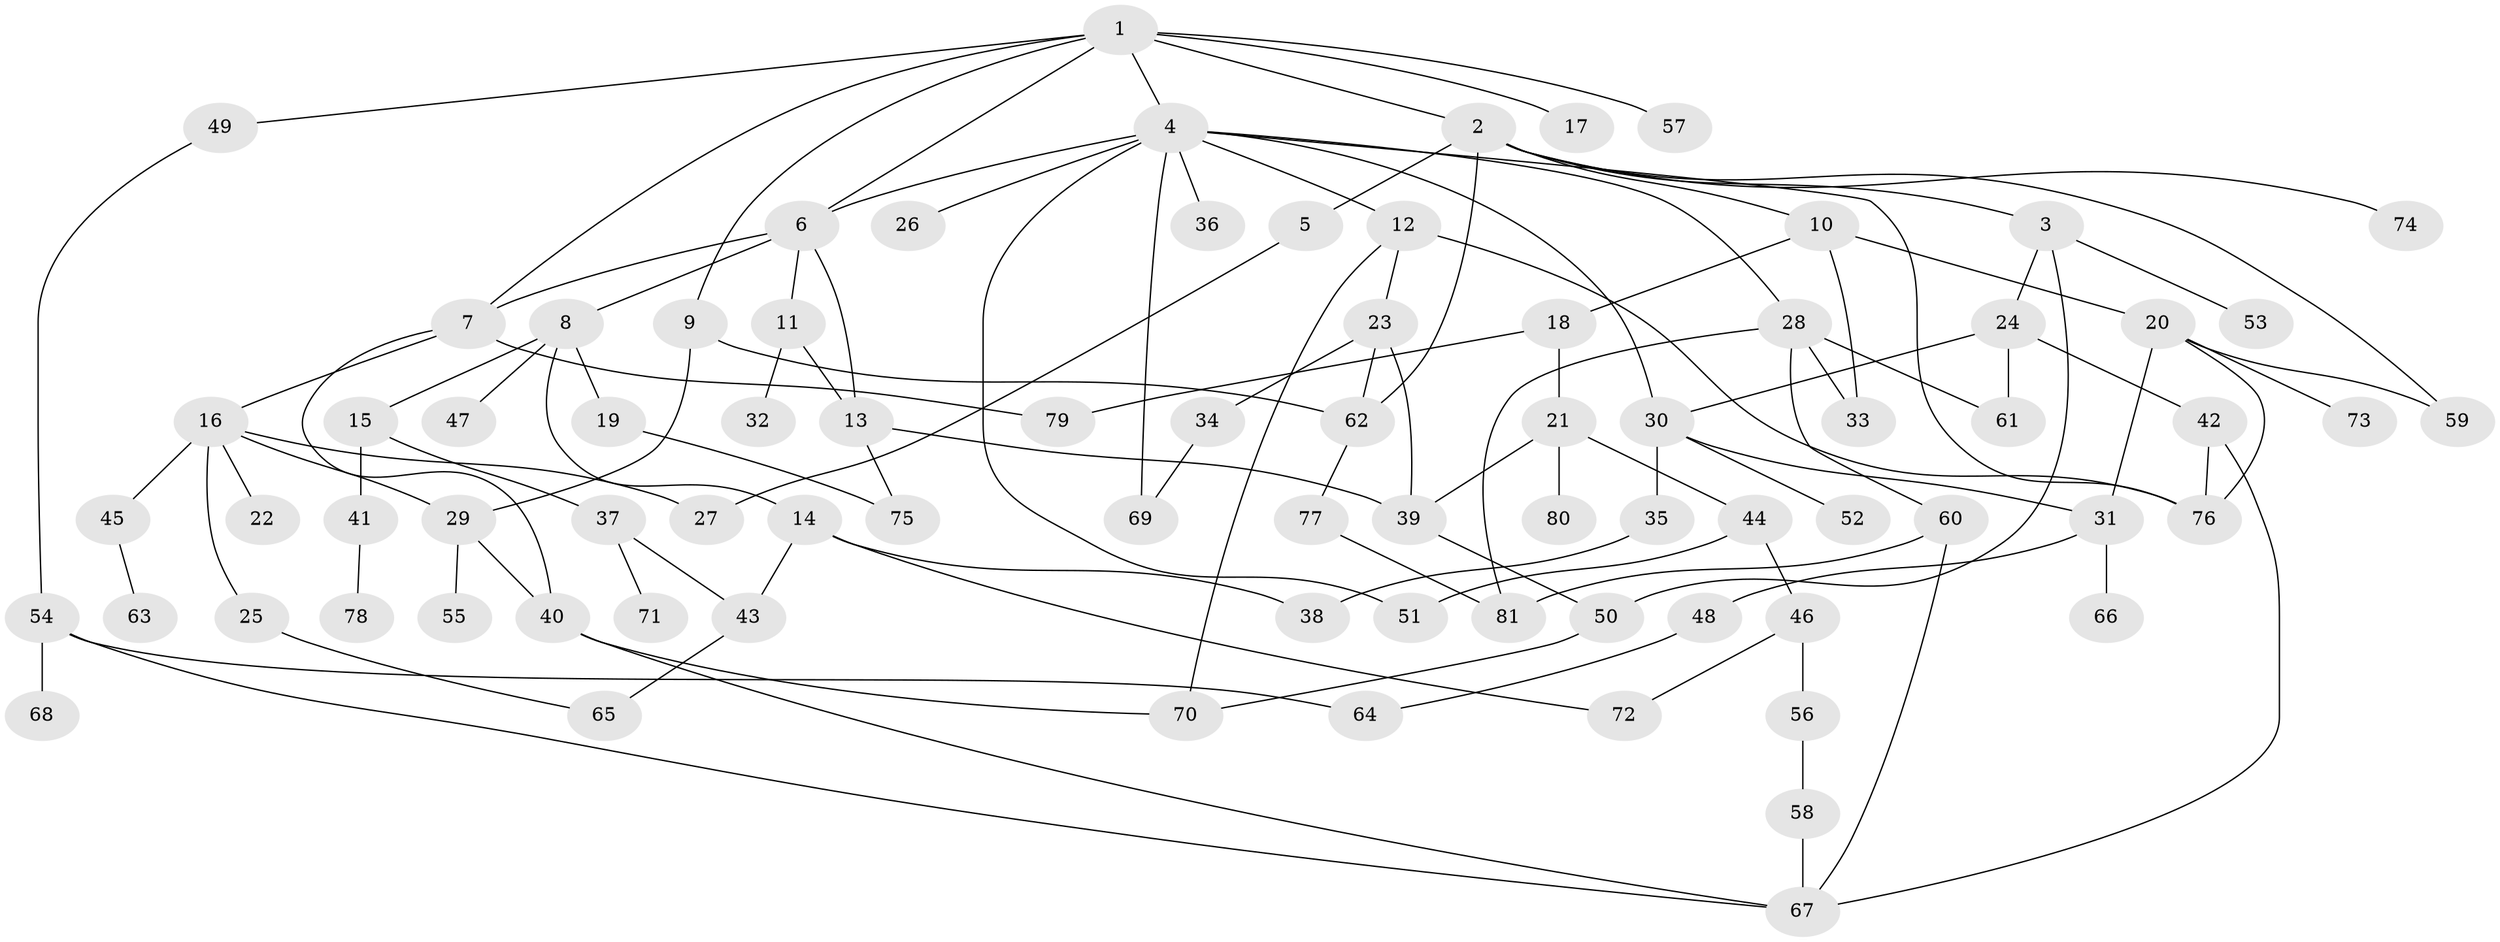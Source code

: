 // Generated by graph-tools (version 1.1) at 2025/49/03/09/25 03:49:20]
// undirected, 81 vertices, 116 edges
graph export_dot {
graph [start="1"]
  node [color=gray90,style=filled];
  1;
  2;
  3;
  4;
  5;
  6;
  7;
  8;
  9;
  10;
  11;
  12;
  13;
  14;
  15;
  16;
  17;
  18;
  19;
  20;
  21;
  22;
  23;
  24;
  25;
  26;
  27;
  28;
  29;
  30;
  31;
  32;
  33;
  34;
  35;
  36;
  37;
  38;
  39;
  40;
  41;
  42;
  43;
  44;
  45;
  46;
  47;
  48;
  49;
  50;
  51;
  52;
  53;
  54;
  55;
  56;
  57;
  58;
  59;
  60;
  61;
  62;
  63;
  64;
  65;
  66;
  67;
  68;
  69;
  70;
  71;
  72;
  73;
  74;
  75;
  76;
  77;
  78;
  79;
  80;
  81;
  1 -- 2;
  1 -- 4;
  1 -- 9;
  1 -- 17;
  1 -- 49;
  1 -- 57;
  1 -- 6;
  1 -- 7;
  2 -- 3;
  2 -- 5;
  2 -- 10;
  2 -- 59;
  2 -- 74;
  2 -- 62;
  3 -- 24;
  3 -- 53;
  3 -- 50;
  4 -- 6;
  4 -- 12;
  4 -- 26;
  4 -- 28;
  4 -- 30;
  4 -- 36;
  4 -- 76;
  4 -- 69;
  4 -- 51;
  5 -- 27;
  6 -- 7;
  6 -- 8;
  6 -- 11;
  6 -- 13;
  7 -- 16;
  7 -- 40;
  7 -- 79;
  8 -- 14;
  8 -- 15;
  8 -- 19;
  8 -- 47;
  9 -- 62;
  9 -- 29;
  10 -- 18;
  10 -- 20;
  10 -- 33;
  11 -- 13;
  11 -- 32;
  12 -- 23;
  12 -- 70;
  12 -- 76;
  13 -- 39;
  13 -- 75;
  14 -- 38;
  14 -- 72;
  14 -- 43;
  15 -- 37;
  15 -- 41;
  16 -- 22;
  16 -- 25;
  16 -- 29;
  16 -- 45;
  16 -- 27;
  18 -- 21;
  18 -- 79;
  19 -- 75;
  20 -- 73;
  20 -- 31;
  20 -- 59;
  20 -- 76;
  21 -- 44;
  21 -- 80;
  21 -- 39;
  23 -- 34;
  23 -- 39;
  23 -- 62;
  24 -- 42;
  24 -- 61;
  24 -- 30;
  25 -- 65;
  28 -- 33;
  28 -- 60;
  28 -- 61;
  28 -- 81;
  29 -- 55;
  29 -- 40;
  30 -- 31;
  30 -- 35;
  30 -- 52;
  31 -- 48;
  31 -- 66;
  34 -- 69;
  35 -- 38;
  37 -- 43;
  37 -- 71;
  39 -- 50;
  40 -- 70;
  40 -- 67;
  41 -- 78;
  42 -- 67;
  42 -- 76;
  43 -- 65;
  44 -- 46;
  44 -- 51;
  45 -- 63;
  46 -- 56;
  46 -- 72;
  48 -- 64;
  49 -- 54;
  50 -- 70;
  54 -- 68;
  54 -- 64;
  54 -- 67;
  56 -- 58;
  58 -- 67;
  60 -- 81;
  60 -- 67;
  62 -- 77;
  77 -- 81;
}
